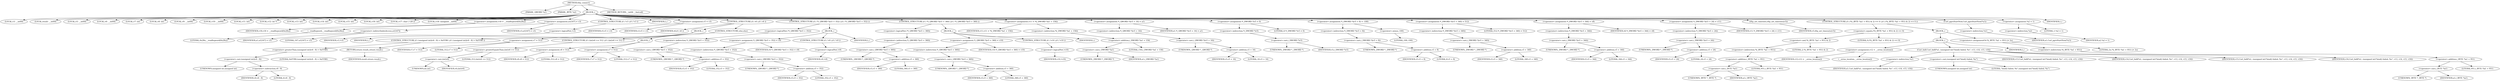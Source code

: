 digraph tftp_connect {  
"1000117" [label = "(METHOD,tftp_connect)" ]
"1000118" [label = "(PARAM,_QWORD *a1)" ]
"1000119" [label = "(PARAM,_BYTE *a2)" ]
"1000120" [label = "(BLOCK,,)" ]
"1000121" [label = "(LOCAL,v3: __int64)" ]
"1000122" [label = "(LOCAL,result: __int64)" ]
"1000123" [label = "(LOCAL,v5: __int64)" ]
"1000124" [label = "(LOCAL,v6: __int64)" ]
"1000125" [label = "(LOCAL,v7: int)" ]
"1000126" [label = "(LOCAL,v8: int)" ]
"1000127" [label = "(LOCAL,v9: __int64)" ]
"1000128" [label = "(LOCAL,v10: __int64)" ]
"1000129" [label = "(LOCAL,v11: int)" ]
"1000130" [label = "(LOCAL,v12: int *)" ]
"1000131" [label = "(LOCAL,v13: int)" ]
"1000132" [label = "(LOCAL,v14: int)" ]
"1000133" [label = "(LOCAL,v15: int)" ]
"1000134" [label = "(LOCAL,v16: int)" ]
"1000135" [label = "(LOCAL,v17: char [ 128 ])" ]
"1000136" [label = "(LOCAL,v18: unsigned __int64)" ]
"1000137" [label = "(<operator>.assignment,v18 = __readfsqword(0x28u))" ]
"1000138" [label = "(IDENTIFIER,v18,v18 = __readfsqword(0x28u))" ]
"1000139" [label = "(__readfsqword,__readfsqword(0x28u))" ]
"1000140" [label = "(LITERAL,0x28u,__readfsqword(0x28u))" ]
"1000141" [label = "(<operator>.assignment,a1[167] = v3)" ]
"1000142" [label = "(<operator>.indirectIndexAccess,a1[167])" ]
"1000143" [label = "(IDENTIFIER,a1,a1[167] = v3)" ]
"1000144" [label = "(LITERAL,167,a1[167] = v3)" ]
"1000145" [label = "(IDENTIFIER,v3,a1[167] = v3)" ]
"1000146" [label = "(CONTROL_STRUCTURE,if ( !v3 ),if ( !v3 ))" ]
"1000147" [label = "(<operator>.logicalNot,!v3)" ]
"1000148" [label = "(IDENTIFIER,v3,!v3)" ]
"1000149" [label = "(IDENTIFIER,L,)" ]
"1000150" [label = "(<operator>.assignment,v5 = v3)" ]
"1000151" [label = "(IDENTIFIER,v5,v5 = v3)" ]
"1000152" [label = "(IDENTIFIER,v3,v5 = v3)" ]
"1000153" [label = "(CONTROL_STRUCTURE,if ( v6 ),if ( v6 ))" ]
"1000154" [label = "(IDENTIFIER,v6,if ( v6 ))" ]
"1000155" [label = "(BLOCK,,)" ]
"1000156" [label = "(IDENTIFIER,L,)" ]
"1000157" [label = "(CONTROL_STRUCTURE,if ( (unsigned int)(v6 - 8) > 0xFFB0 ),if ( (unsigned int)(v6 - 8) > 0xFFB0 ))" ]
"1000158" [label = "(<operator>.greaterThan,(unsigned int)(v6 - 8) > 0xFFB0)" ]
"1000159" [label = "(<operator>.cast,(unsigned int)(v6 - 8))" ]
"1000160" [label = "(UNKNOWN,unsigned int,unsigned int)" ]
"1000161" [label = "(<operator>.subtraction,v6 - 8)" ]
"1000162" [label = "(IDENTIFIER,v6,v6 - 8)" ]
"1000163" [label = "(LITERAL,8,v6 - 8)" ]
"1000164" [label = "(LITERAL,0xFFB0,(unsigned int)(v6 - 8) > 0xFFB0)" ]
"1000165" [label = "(RETURN,return result;,return result;)" ]
"1000166" [label = "(IDENTIFIER,result,return result;)" ]
"1000167" [label = "(<operator>.assignment,v7 = 512)" ]
"1000168" [label = "(IDENTIFIER,v7,v7 = 512)" ]
"1000169" [label = "(LITERAL,512,v7 = 512)" ]
"1000170" [label = "(CONTROL_STRUCTURE,if ( (int)v6 >= 512 ),if ( (int)v6 >= 512 ))" ]
"1000171" [label = "(<operator>.greaterEqualsThan,(int)v6 >= 512)" ]
"1000172" [label = "(<operator>.cast,(int)v6)" ]
"1000173" [label = "(UNKNOWN,int,int)" ]
"1000174" [label = "(IDENTIFIER,v6,(int)v6)" ]
"1000175" [label = "(LITERAL,512,(int)v6 >= 512)" ]
"1000176" [label = "(CONTROL_STRUCTURE,else,else)" ]
"1000177" [label = "(BLOCK,,)" ]
"1000178" [label = "(<operator>.assignment,v8 = 512)" ]
"1000179" [label = "(IDENTIFIER,v8,v8 = 512)" ]
"1000180" [label = "(LITERAL,512,v8 = 512)" ]
"1000181" [label = "(<operator>.assignment,v7 = 512)" ]
"1000182" [label = "(IDENTIFIER,v7,v7 = 512)" ]
"1000183" [label = "(LITERAL,512,v7 = 512)" ]
"1000184" [label = "(CONTROL_STRUCTURE,if ( !*(_QWORD *)(v5 + 352) ),if ( !*(_QWORD *)(v5 + 352) ))" ]
"1000185" [label = "(<operator>.logicalNot,!*(_QWORD *)(v5 + 352))" ]
"1000186" [label = "(<operator>.indirection,*(_QWORD *)(v5 + 352))" ]
"1000187" [label = "(<operator>.cast,(_QWORD *)(v5 + 352))" ]
"1000188" [label = "(UNKNOWN,_QWORD *,_QWORD *)" ]
"1000189" [label = "(<operator>.addition,v5 + 352)" ]
"1000190" [label = "(IDENTIFIER,v5,v5 + 352)" ]
"1000191" [label = "(LITERAL,352,v5 + 352)" ]
"1000192" [label = "(BLOCK,,)" ]
"1000193" [label = "(<operator>.assignment,*(_QWORD *)(v5 + 352) = v9)" ]
"1000194" [label = "(<operator>.indirection,*(_QWORD *)(v5 + 352))" ]
"1000195" [label = "(<operator>.cast,(_QWORD *)(v5 + 352))" ]
"1000196" [label = "(UNKNOWN,_QWORD *,_QWORD *)" ]
"1000197" [label = "(<operator>.addition,v5 + 352)" ]
"1000198" [label = "(IDENTIFIER,v5,v5 + 352)" ]
"1000199" [label = "(LITERAL,352,v5 + 352)" ]
"1000200" [label = "(IDENTIFIER,v9,*(_QWORD *)(v5 + 352) = v9)" ]
"1000201" [label = "(CONTROL_STRUCTURE,if ( !v9 ),if ( !v9 ))" ]
"1000202" [label = "(<operator>.logicalNot,!v9)" ]
"1000203" [label = "(IDENTIFIER,v9,!v9)" ]
"1000204" [label = "(IDENTIFIER,L,)" ]
"1000205" [label = "(CONTROL_STRUCTURE,if ( !*(_QWORD *)(v5 + 360) ),if ( !*(_QWORD *)(v5 + 360) ))" ]
"1000206" [label = "(<operator>.logicalNot,!*(_QWORD *)(v5 + 360))" ]
"1000207" [label = "(<operator>.indirection,*(_QWORD *)(v5 + 360))" ]
"1000208" [label = "(<operator>.cast,(_QWORD *)(v5 + 360))" ]
"1000209" [label = "(UNKNOWN,_QWORD *,_QWORD *)" ]
"1000210" [label = "(<operator>.addition,v5 + 360)" ]
"1000211" [label = "(IDENTIFIER,v5,v5 + 360)" ]
"1000212" [label = "(LITERAL,360,v5 + 360)" ]
"1000213" [label = "(BLOCK,,)" ]
"1000214" [label = "(<operator>.assignment,*(_QWORD *)(v5 + 360) = v10)" ]
"1000215" [label = "(<operator>.indirection,*(_QWORD *)(v5 + 360))" ]
"1000216" [label = "(<operator>.cast,(_QWORD *)(v5 + 360))" ]
"1000217" [label = "(UNKNOWN,_QWORD *,_QWORD *)" ]
"1000218" [label = "(<operator>.addition,v5 + 360)" ]
"1000219" [label = "(IDENTIFIER,v5,v5 + 360)" ]
"1000220" [label = "(LITERAL,360,v5 + 360)" ]
"1000221" [label = "(IDENTIFIER,v10,*(_QWORD *)(v5 + 360) = v10)" ]
"1000222" [label = "(CONTROL_STRUCTURE,if ( !v10 ),if ( !v10 ))" ]
"1000223" [label = "(<operator>.logicalNot,!v10)" ]
"1000224" [label = "(IDENTIFIER,v10,!v10)" ]
"1000225" [label = "(IDENTIFIER,L,)" ]
"1000226" [label = "(<operator>.assignment,v11 = *((_DWORD *)a1 + 156))" ]
"1000227" [label = "(IDENTIFIER,v11,v11 = *((_DWORD *)a1 + 156))" ]
"1000228" [label = "(<operator>.indirection,*((_DWORD *)a1 + 156))" ]
"1000229" [label = "(<operator>.addition,(_DWORD *)a1 + 156)" ]
"1000230" [label = "(<operator>.cast,(_DWORD *)a1)" ]
"1000231" [label = "(UNKNOWN,_DWORD *,_DWORD *)" ]
"1000232" [label = "(IDENTIFIER,a1,(_DWORD *)a1)" ]
"1000233" [label = "(LITERAL,156,(_DWORD *)a1 + 156)" ]
"1000234" [label = "(<operator>.assignment,*(_QWORD *)(v5 + 16) = a1)" ]
"1000235" [label = "(<operator>.indirection,*(_QWORD *)(v5 + 16))" ]
"1000236" [label = "(<operator>.cast,(_QWORD *)(v5 + 16))" ]
"1000237" [label = "(UNKNOWN,_QWORD *,_QWORD *)" ]
"1000238" [label = "(<operator>.addition,v5 + 16)" ]
"1000239" [label = "(IDENTIFIER,v5,v5 + 16)" ]
"1000240" [label = "(LITERAL,16,v5 + 16)" ]
"1000241" [label = "(IDENTIFIER,a1,*(_QWORD *)(v5 + 16) = a1)" ]
"1000242" [label = "(<operator>.assignment,*(_DWORD *)v5 = 0)" ]
"1000243" [label = "(<operator>.indirection,*(_DWORD *)v5)" ]
"1000244" [label = "(<operator>.cast,(_DWORD *)v5)" ]
"1000245" [label = "(UNKNOWN,_DWORD *,_DWORD *)" ]
"1000246" [label = "(IDENTIFIER,v5,(_DWORD *)v5)" ]
"1000247" [label = "(LITERAL,0,*(_DWORD *)v5 = 0)" ]
"1000248" [label = "(<operator>.assignment,*(_DWORD *)(v5 + 8) = -100)" ]
"1000249" [label = "(<operator>.indirection,*(_DWORD *)(v5 + 8))" ]
"1000250" [label = "(<operator>.cast,(_DWORD *)(v5 + 8))" ]
"1000251" [label = "(UNKNOWN,_DWORD *,_DWORD *)" ]
"1000252" [label = "(<operator>.addition,v5 + 8)" ]
"1000253" [label = "(IDENTIFIER,v5,v5 + 8)" ]
"1000254" [label = "(LITERAL,8,v5 + 8)" ]
"1000255" [label = "(<operator>.minus,-100)" ]
"1000256" [label = "(LITERAL,100,-100)" ]
"1000257" [label = "(<operator>.assignment,*(_DWORD *)(v5 + 340) = 512)" ]
"1000258" [label = "(<operator>.indirection,*(_DWORD *)(v5 + 340))" ]
"1000259" [label = "(<operator>.cast,(_DWORD *)(v5 + 340))" ]
"1000260" [label = "(UNKNOWN,_DWORD *,_DWORD *)" ]
"1000261" [label = "(<operator>.addition,v5 + 340)" ]
"1000262" [label = "(IDENTIFIER,v5,v5 + 340)" ]
"1000263" [label = "(LITERAL,340,v5 + 340)" ]
"1000264" [label = "(LITERAL,512,*(_DWORD *)(v5 + 340) = 512)" ]
"1000265" [label = "(<operator>.assignment,*(_DWORD *)(v5 + 344) = v8)" ]
"1000266" [label = "(<operator>.indirection,*(_DWORD *)(v5 + 344))" ]
"1000267" [label = "(<operator>.cast,(_DWORD *)(v5 + 344))" ]
"1000268" [label = "(UNKNOWN,_DWORD *,_DWORD *)" ]
"1000269" [label = "(<operator>.addition,v5 + 344)" ]
"1000270" [label = "(IDENTIFIER,v5,v5 + 344)" ]
"1000271" [label = "(LITERAL,344,v5 + 344)" ]
"1000272" [label = "(IDENTIFIER,v8,*(_DWORD *)(v5 + 344) = v8)" ]
"1000273" [label = "(<operator>.assignment,*(_DWORD *)(v5 + 24) = v11)" ]
"1000274" [label = "(<operator>.indirection,*(_DWORD *)(v5 + 24))" ]
"1000275" [label = "(<operator>.cast,(_DWORD *)(v5 + 24))" ]
"1000276" [label = "(UNKNOWN,_DWORD *,_DWORD *)" ]
"1000277" [label = "(<operator>.addition,v5 + 24)" ]
"1000278" [label = "(IDENTIFIER,v5,v5 + 24)" ]
"1000279" [label = "(LITERAL,24,v5 + 24)" ]
"1000280" [label = "(IDENTIFIER,v11,*(_DWORD *)(v5 + 24) = v11)" ]
"1000281" [label = "(tftp_set_timeouts,tftp_set_timeouts(v5))" ]
"1000282" [label = "(IDENTIFIER,v5,tftp_set_timeouts(v5))" ]
"1000283" [label = "(CONTROL_STRUCTURE,if ( (*((_BYTE *)a1 + 951) & 2) == 0 ),if ( (*((_BYTE *)a1 + 951) & 2) == 0 ))" ]
"1000284" [label = "(<operator>.equals,(*((_BYTE *)a1 + 951) & 2) == 0)" ]
"1000285" [label = "(<operator>.and,*((_BYTE *)a1 + 951) & 2)" ]
"1000286" [label = "(<operator>.indirection,*((_BYTE *)a1 + 951))" ]
"1000287" [label = "(<operator>.addition,(_BYTE *)a1 + 951)" ]
"1000288" [label = "(<operator>.cast,(_BYTE *)a1)" ]
"1000289" [label = "(UNKNOWN,_BYTE *,_BYTE *)" ]
"1000290" [label = "(IDENTIFIER,a1,(_BYTE *)a1)" ]
"1000291" [label = "(LITERAL,951,(_BYTE *)a1 + 951)" ]
"1000292" [label = "(LITERAL,2,*((_BYTE *)a1 + 951) & 2)" ]
"1000293" [label = "(LITERAL,0,(*((_BYTE *)a1 + 951) & 2) == 0)" ]
"1000294" [label = "(BLOCK,,)" ]
"1000295" [label = "(BLOCK,,)" ]
"1000296" [label = "(<operator>.assignment,v12 = __errno_location())" ]
"1000297" [label = "(IDENTIFIER,v12,v12 = __errno_location())" ]
"1000298" [label = "(__errno_location,__errno_location())" ]
"1000299" [label = "(Curl_failf,Curl_failf(*a1, (unsigned int)\"bind() failed; %s\", v13, v14, v15, v16))" ]
"1000300" [label = "(<operator>.indirection,*a1)" ]
"1000301" [label = "(IDENTIFIER,a1,Curl_failf(*a1, (unsigned int)\"bind() failed; %s\", v13, v14, v15, v16))" ]
"1000302" [label = "(<operator>.cast,(unsigned int)\"bind() failed; %s\")" ]
"1000303" [label = "(UNKNOWN,unsigned int,unsigned int)" ]
"1000304" [label = "(LITERAL,\"bind() failed; %s\",(unsigned int)\"bind() failed; %s\")" ]
"1000305" [label = "(IDENTIFIER,v13,Curl_failf(*a1, (unsigned int)\"bind() failed; %s\", v13, v14, v15, v16))" ]
"1000306" [label = "(IDENTIFIER,v14,Curl_failf(*a1, (unsigned int)\"bind() failed; %s\", v13, v14, v15, v16))" ]
"1000307" [label = "(IDENTIFIER,v15,Curl_failf(*a1, (unsigned int)\"bind() failed; %s\", v13, v14, v15, v16))" ]
"1000308" [label = "(IDENTIFIER,v16,Curl_failf(*a1, (unsigned int)\"bind() failed; %s\", v13, v14, v15, v16))" ]
"1000309" [label = "(IDENTIFIER,L,)" ]
"1000310" [label = "(<operators>.assignmentOr,*((_BYTE *)a1 + 951) |= 2u)" ]
"1000311" [label = "(<operator>.indirection,*((_BYTE *)a1 + 951))" ]
"1000312" [label = "(<operator>.addition,(_BYTE *)a1 + 951)" ]
"1000313" [label = "(<operator>.cast,(_BYTE *)a1)" ]
"1000314" [label = "(UNKNOWN,_BYTE *,_BYTE *)" ]
"1000315" [label = "(IDENTIFIER,a1,(_BYTE *)a1)" ]
"1000316" [label = "(LITERAL,951,(_BYTE *)a1 + 951)" ]
"1000317" [label = "(LITERAL,2u,*((_BYTE *)a1 + 951) |= 2u)" ]
"1000318" [label = "(Curl_pgrsStartNow,Curl_pgrsStartNow(*a1))" ]
"1000319" [label = "(<operator>.indirection,*a1)" ]
"1000320" [label = "(IDENTIFIER,a1,Curl_pgrsStartNow(*a1))" ]
"1000321" [label = "(<operator>.assignment,*a2 = 1)" ]
"1000322" [label = "(<operator>.indirection,*a2)" ]
"1000323" [label = "(IDENTIFIER,a2,*a2 = 1)" ]
"1000324" [label = "(LITERAL,1,*a2 = 1)" ]
"1000325" [label = "(IDENTIFIER,L,)" ]
"1000326" [label = "(METHOD_RETURN,__int64 __fastcall)" ]
  "1000117" -> "1000118" 
  "1000117" -> "1000119" 
  "1000117" -> "1000120" 
  "1000117" -> "1000326" 
  "1000120" -> "1000121" 
  "1000120" -> "1000122" 
  "1000120" -> "1000123" 
  "1000120" -> "1000124" 
  "1000120" -> "1000125" 
  "1000120" -> "1000126" 
  "1000120" -> "1000127" 
  "1000120" -> "1000128" 
  "1000120" -> "1000129" 
  "1000120" -> "1000130" 
  "1000120" -> "1000131" 
  "1000120" -> "1000132" 
  "1000120" -> "1000133" 
  "1000120" -> "1000134" 
  "1000120" -> "1000135" 
  "1000120" -> "1000136" 
  "1000120" -> "1000137" 
  "1000120" -> "1000141" 
  "1000120" -> "1000146" 
  "1000120" -> "1000149" 
  "1000120" -> "1000150" 
  "1000120" -> "1000153" 
  "1000120" -> "1000184" 
  "1000120" -> "1000205" 
  "1000120" -> "1000226" 
  "1000120" -> "1000234" 
  "1000120" -> "1000242" 
  "1000120" -> "1000248" 
  "1000120" -> "1000257" 
  "1000120" -> "1000265" 
  "1000120" -> "1000273" 
  "1000120" -> "1000281" 
  "1000120" -> "1000283" 
  "1000120" -> "1000318" 
  "1000120" -> "1000321" 
  "1000120" -> "1000325" 
  "1000137" -> "1000138" 
  "1000137" -> "1000139" 
  "1000139" -> "1000140" 
  "1000141" -> "1000142" 
  "1000141" -> "1000145" 
  "1000142" -> "1000143" 
  "1000142" -> "1000144" 
  "1000146" -> "1000147" 
  "1000147" -> "1000148" 
  "1000150" -> "1000151" 
  "1000150" -> "1000152" 
  "1000153" -> "1000154" 
  "1000153" -> "1000155" 
  "1000153" -> "1000176" 
  "1000155" -> "1000156" 
  "1000155" -> "1000157" 
  "1000155" -> "1000167" 
  "1000155" -> "1000170" 
  "1000157" -> "1000158" 
  "1000157" -> "1000165" 
  "1000158" -> "1000159" 
  "1000158" -> "1000164" 
  "1000159" -> "1000160" 
  "1000159" -> "1000161" 
  "1000161" -> "1000162" 
  "1000161" -> "1000163" 
  "1000165" -> "1000166" 
  "1000167" -> "1000168" 
  "1000167" -> "1000169" 
  "1000170" -> "1000171" 
  "1000171" -> "1000172" 
  "1000171" -> "1000175" 
  "1000172" -> "1000173" 
  "1000172" -> "1000174" 
  "1000176" -> "1000177" 
  "1000177" -> "1000178" 
  "1000177" -> "1000181" 
  "1000178" -> "1000179" 
  "1000178" -> "1000180" 
  "1000181" -> "1000182" 
  "1000181" -> "1000183" 
  "1000184" -> "1000185" 
  "1000184" -> "1000192" 
  "1000185" -> "1000186" 
  "1000186" -> "1000187" 
  "1000187" -> "1000188" 
  "1000187" -> "1000189" 
  "1000189" -> "1000190" 
  "1000189" -> "1000191" 
  "1000192" -> "1000193" 
  "1000192" -> "1000201" 
  "1000192" -> "1000204" 
  "1000193" -> "1000194" 
  "1000193" -> "1000200" 
  "1000194" -> "1000195" 
  "1000195" -> "1000196" 
  "1000195" -> "1000197" 
  "1000197" -> "1000198" 
  "1000197" -> "1000199" 
  "1000201" -> "1000202" 
  "1000202" -> "1000203" 
  "1000205" -> "1000206" 
  "1000205" -> "1000213" 
  "1000206" -> "1000207" 
  "1000207" -> "1000208" 
  "1000208" -> "1000209" 
  "1000208" -> "1000210" 
  "1000210" -> "1000211" 
  "1000210" -> "1000212" 
  "1000213" -> "1000214" 
  "1000213" -> "1000222" 
  "1000213" -> "1000225" 
  "1000214" -> "1000215" 
  "1000214" -> "1000221" 
  "1000215" -> "1000216" 
  "1000216" -> "1000217" 
  "1000216" -> "1000218" 
  "1000218" -> "1000219" 
  "1000218" -> "1000220" 
  "1000222" -> "1000223" 
  "1000223" -> "1000224" 
  "1000226" -> "1000227" 
  "1000226" -> "1000228" 
  "1000228" -> "1000229" 
  "1000229" -> "1000230" 
  "1000229" -> "1000233" 
  "1000230" -> "1000231" 
  "1000230" -> "1000232" 
  "1000234" -> "1000235" 
  "1000234" -> "1000241" 
  "1000235" -> "1000236" 
  "1000236" -> "1000237" 
  "1000236" -> "1000238" 
  "1000238" -> "1000239" 
  "1000238" -> "1000240" 
  "1000242" -> "1000243" 
  "1000242" -> "1000247" 
  "1000243" -> "1000244" 
  "1000244" -> "1000245" 
  "1000244" -> "1000246" 
  "1000248" -> "1000249" 
  "1000248" -> "1000255" 
  "1000249" -> "1000250" 
  "1000250" -> "1000251" 
  "1000250" -> "1000252" 
  "1000252" -> "1000253" 
  "1000252" -> "1000254" 
  "1000255" -> "1000256" 
  "1000257" -> "1000258" 
  "1000257" -> "1000264" 
  "1000258" -> "1000259" 
  "1000259" -> "1000260" 
  "1000259" -> "1000261" 
  "1000261" -> "1000262" 
  "1000261" -> "1000263" 
  "1000265" -> "1000266" 
  "1000265" -> "1000272" 
  "1000266" -> "1000267" 
  "1000267" -> "1000268" 
  "1000267" -> "1000269" 
  "1000269" -> "1000270" 
  "1000269" -> "1000271" 
  "1000273" -> "1000274" 
  "1000273" -> "1000280" 
  "1000274" -> "1000275" 
  "1000275" -> "1000276" 
  "1000275" -> "1000277" 
  "1000277" -> "1000278" 
  "1000277" -> "1000279" 
  "1000281" -> "1000282" 
  "1000283" -> "1000284" 
  "1000283" -> "1000294" 
  "1000284" -> "1000285" 
  "1000284" -> "1000293" 
  "1000285" -> "1000286" 
  "1000285" -> "1000292" 
  "1000286" -> "1000287" 
  "1000287" -> "1000288" 
  "1000287" -> "1000291" 
  "1000288" -> "1000289" 
  "1000288" -> "1000290" 
  "1000294" -> "1000295" 
  "1000294" -> "1000310" 
  "1000295" -> "1000296" 
  "1000295" -> "1000299" 
  "1000295" -> "1000309" 
  "1000296" -> "1000297" 
  "1000296" -> "1000298" 
  "1000299" -> "1000300" 
  "1000299" -> "1000302" 
  "1000299" -> "1000305" 
  "1000299" -> "1000306" 
  "1000299" -> "1000307" 
  "1000299" -> "1000308" 
  "1000300" -> "1000301" 
  "1000302" -> "1000303" 
  "1000302" -> "1000304" 
  "1000310" -> "1000311" 
  "1000310" -> "1000317" 
  "1000311" -> "1000312" 
  "1000312" -> "1000313" 
  "1000312" -> "1000316" 
  "1000313" -> "1000314" 
  "1000313" -> "1000315" 
  "1000318" -> "1000319" 
  "1000319" -> "1000320" 
  "1000321" -> "1000322" 
  "1000321" -> "1000324" 
  "1000322" -> "1000323" 
}
